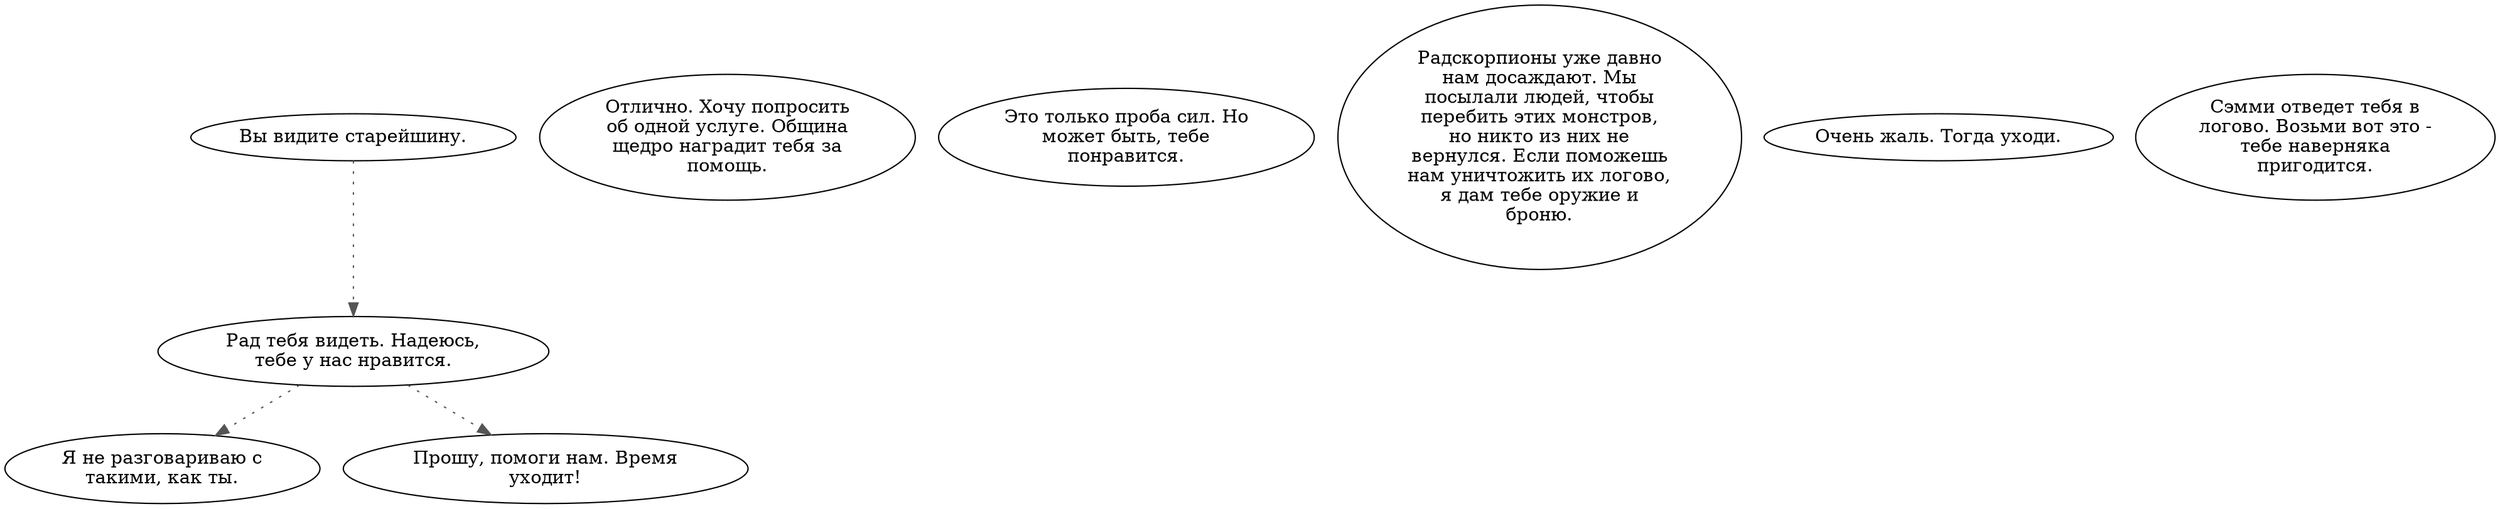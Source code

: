 digraph elder {
  "start" [style=filled       fillcolor="#FFFFFF"       color="#000000"]
  "start" -> "do_dialogue" [style=dotted color="#555555"]
  "start" [label="Вы видите старейшину."]
  "do_dialogue" [style=filled       fillcolor="#FFFFFF"       color="#000000"]
  "do_dialogue" -> "elder07" [style=dotted color="#555555"]
  "do_dialogue" -> "elder06" [style=dotted color="#555555"]
  "do_dialogue" [label="Рад тебя видеть. Надеюсь,\nтебе у нас нравится."]
  "elder01" [style=filled       fillcolor="#FFFFFF"       color="#000000"]
  "elder01" [label="Отлично. Хочу попросить\nоб одной услуге. Община\nщедро наградит тебя за\nпомощь."]
  "elder02" [style=filled       fillcolor="#FFFFFF"       color="#000000"]
  "elder02" [label="Это только проба сил. Но\nможет быть, тебе\nпонравится."]
  "elder03" [style=filled       fillcolor="#FFFFFF"       color="#000000"]
  "elder03" [label="Радскорпионы уже давно\nнам досаждают. Мы\nпосылали людей, чтобы\nперебить этих монстров,\nно никто из них не\nвернулся. Если поможешь\nнам уничтожить их логово,\nя дам тебе оружие и\nброню."]
  "elder04" [style=filled       fillcolor="#FFFFFF"       color="#000000"]
  "elder04" [label="Очень жаль. Тогда уходи."]
  "elder05" [style=filled       fillcolor="#FFFFFF"       color="#000000"]
  "elder05" [label="Сэмми отведет тебя в\nлогово. Возьми вот это -\nтебе наверняка\nпригодится."]
  "elder06" [style=filled       fillcolor="#FFFFFF"       color="#000000"]
  "elder06" [label="Прошу, помоги нам. Время\nуходит!"]
  "elder07" [style=filled       fillcolor="#FFFFFF"       color="#000000"]
  "elder07" [label="Я не разговариваю с\nтакими, как ты."]
}
